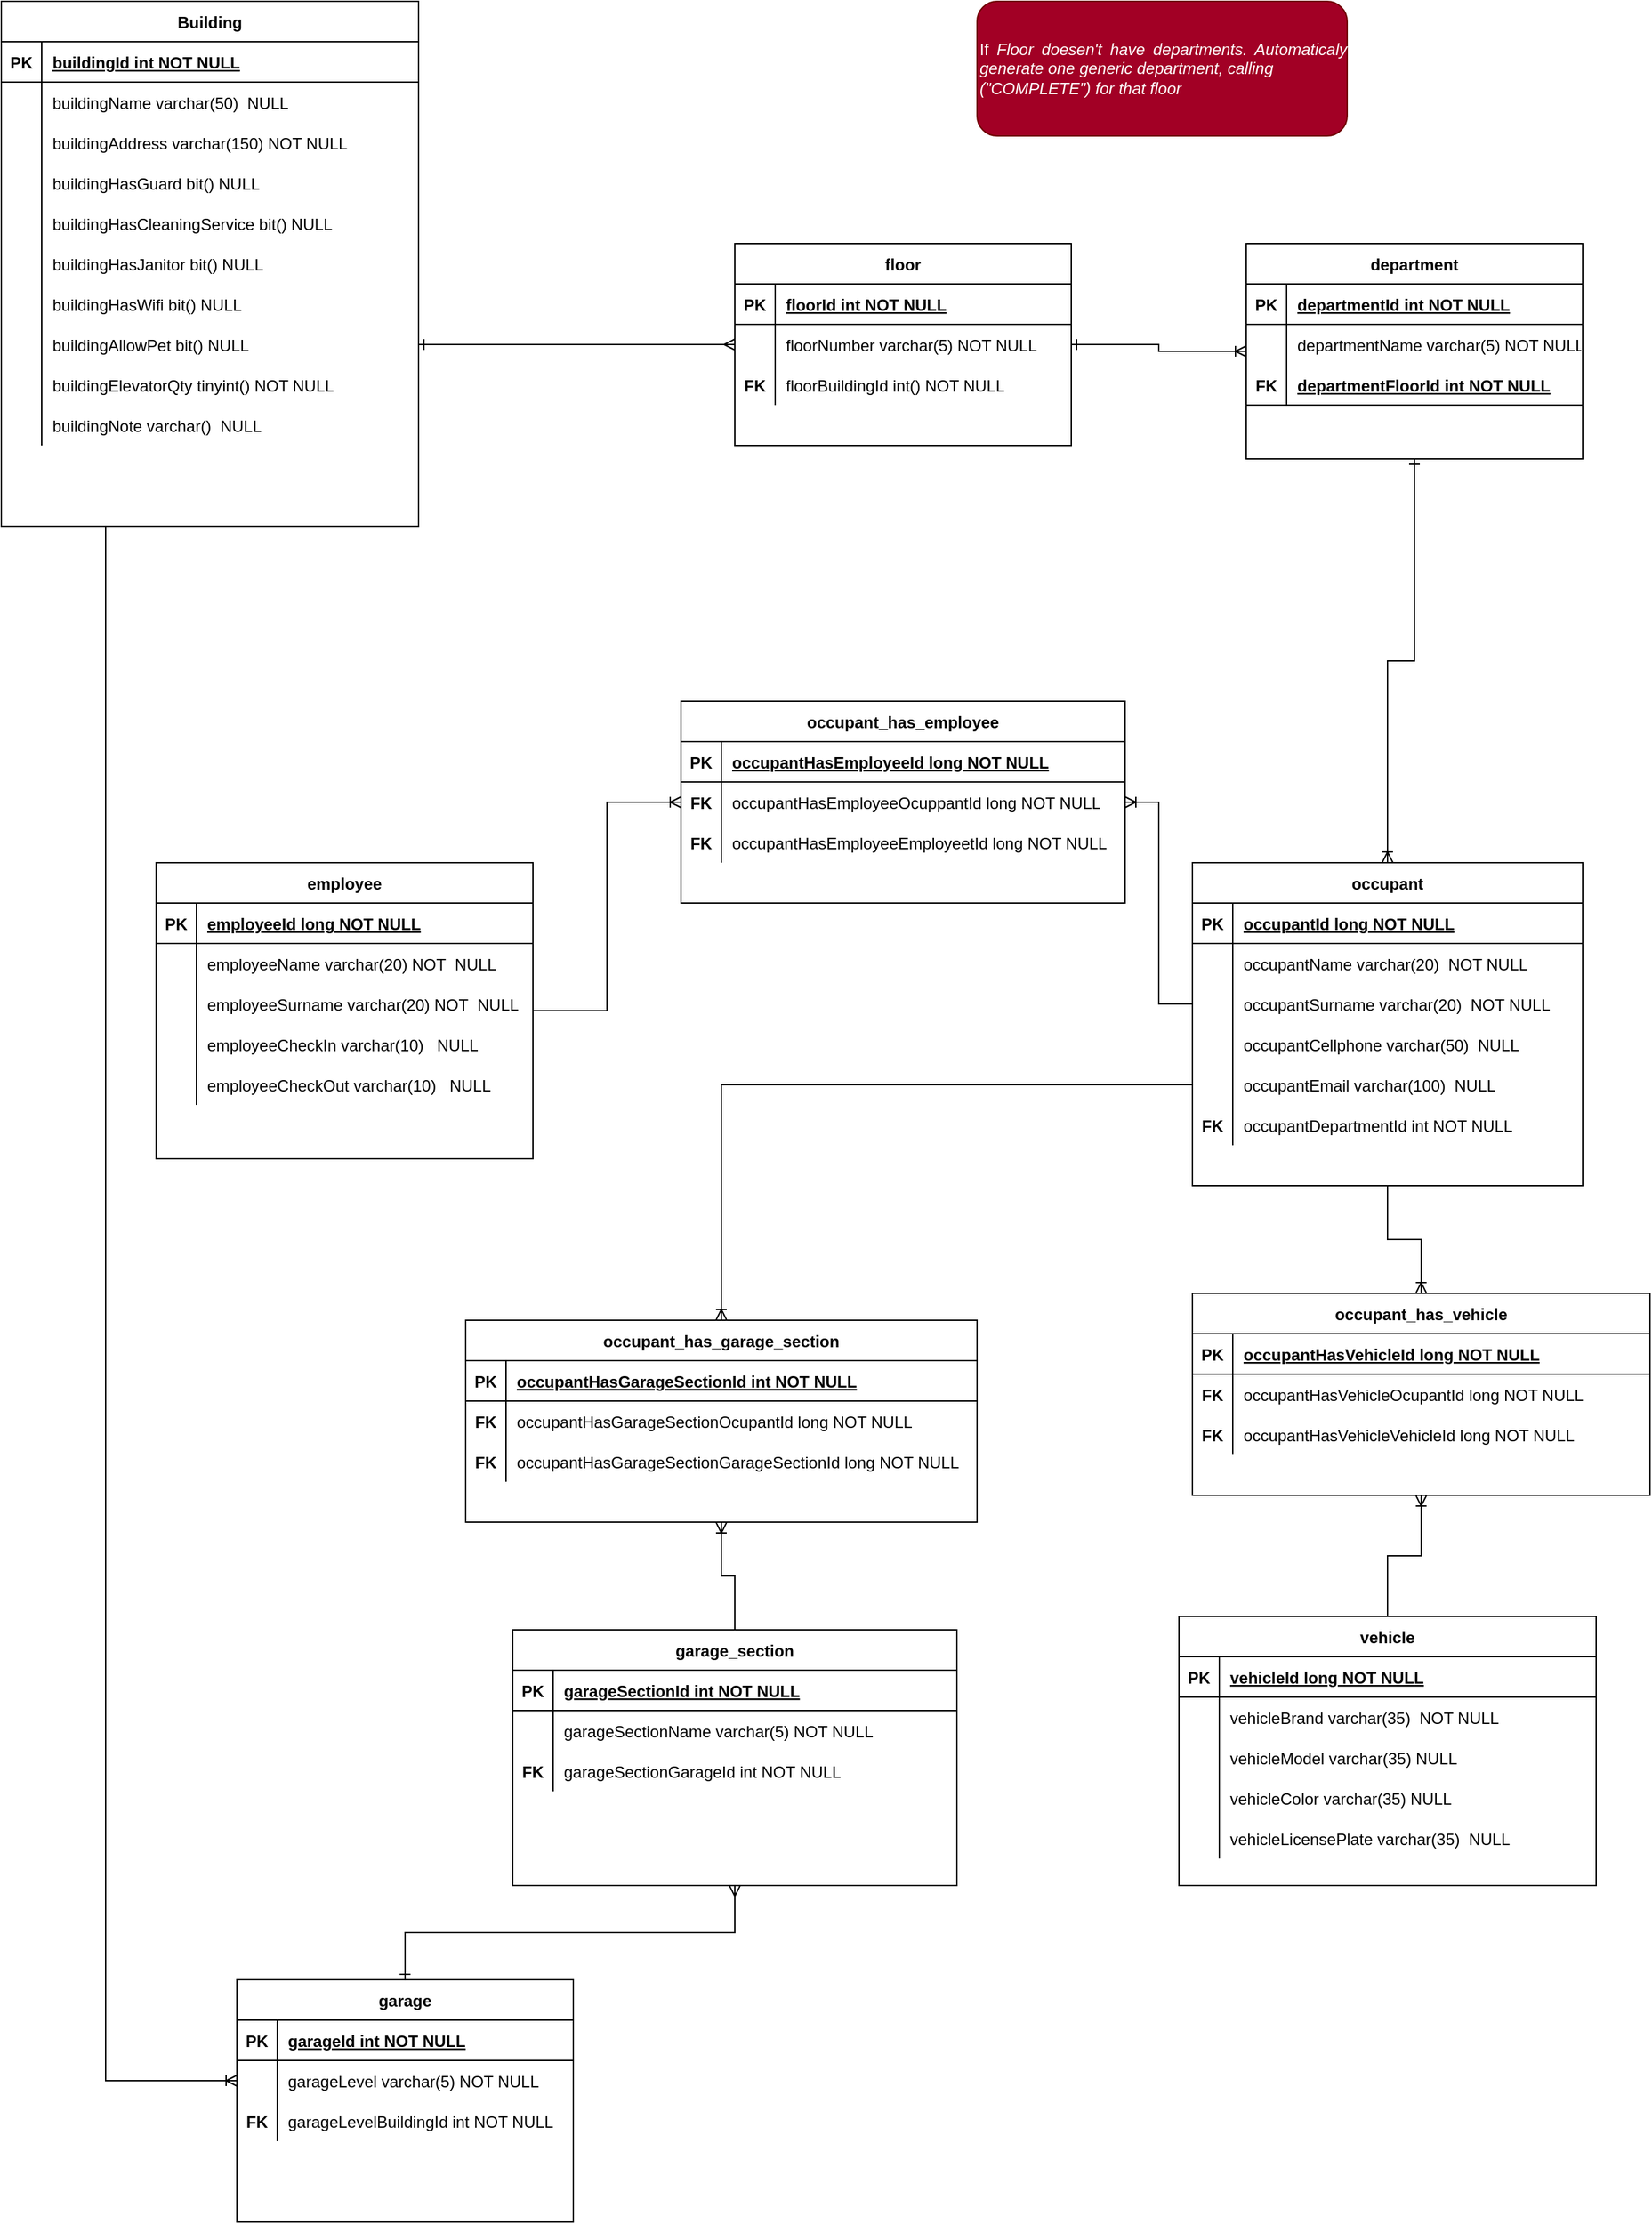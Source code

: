 <mxfile version="23.0.2" type="device">
  <diagram id="R2lEEEUBdFMjLlhIrx00" name="Page-1">
    <mxGraphModel dx="864" dy="516" grid="1" gridSize="10" guides="1" tooltips="1" connect="1" arrows="1" fold="1" page="1" pageScale="1" pageWidth="850" pageHeight="1100" math="0" shadow="0" extFonts="Permanent Marker^https://fonts.googleapis.com/css?family=Permanent+Marker">
      <root>
        <mxCell id="0" />
        <mxCell id="1" parent="0" />
        <mxCell id="EpC2gU_GwXgCTAswhPAf-1" style="edgeStyle=orthogonalEdgeStyle;rounded=0;orthogonalLoop=1;jettySize=auto;html=1;exitX=0.25;exitY=1;exitDx=0;exitDy=0;entryX=0;entryY=0.5;entryDx=0;entryDy=0;endArrow=ERoneToMany;endFill=0;" parent="1" source="C-vyLk0tnHw3VtMMgP7b-23" target="1k08RCEuYNxk1M9wgwlh-46" edge="1">
          <mxGeometry relative="1" as="geometry" />
        </mxCell>
        <mxCell id="C-vyLk0tnHw3VtMMgP7b-23" value="Building" style="shape=table;startSize=30;container=1;collapsible=1;childLayout=tableLayout;fixedRows=1;rowLines=0;fontStyle=1;align=center;resizeLast=1;" parent="1" vertex="1">
          <mxGeometry x="40" y="10" width="310" height="390" as="geometry" />
        </mxCell>
        <mxCell id="C-vyLk0tnHw3VtMMgP7b-24" value="" style="shape=partialRectangle;collapsible=0;dropTarget=0;pointerEvents=0;fillColor=none;points=[[0,0.5],[1,0.5]];portConstraint=eastwest;top=0;left=0;right=0;bottom=1;" parent="C-vyLk0tnHw3VtMMgP7b-23" vertex="1">
          <mxGeometry y="30" width="310" height="30" as="geometry" />
        </mxCell>
        <mxCell id="C-vyLk0tnHw3VtMMgP7b-25" value="PK" style="shape=partialRectangle;overflow=hidden;connectable=0;fillColor=none;top=0;left=0;bottom=0;right=0;fontStyle=1;" parent="C-vyLk0tnHw3VtMMgP7b-24" vertex="1">
          <mxGeometry width="30" height="30" as="geometry">
            <mxRectangle width="30" height="30" as="alternateBounds" />
          </mxGeometry>
        </mxCell>
        <mxCell id="C-vyLk0tnHw3VtMMgP7b-26" value="buildingId int NOT NULL " style="shape=partialRectangle;overflow=hidden;connectable=0;fillColor=none;top=0;left=0;bottom=0;right=0;align=left;spacingLeft=6;fontStyle=5;" parent="C-vyLk0tnHw3VtMMgP7b-24" vertex="1">
          <mxGeometry x="30" width="280" height="30" as="geometry">
            <mxRectangle width="280" height="30" as="alternateBounds" />
          </mxGeometry>
        </mxCell>
        <mxCell id="C-vyLk0tnHw3VtMMgP7b-27" value="" style="shape=partialRectangle;collapsible=0;dropTarget=0;pointerEvents=0;fillColor=none;points=[[0,0.5],[1,0.5]];portConstraint=eastwest;top=0;left=0;right=0;bottom=0;" parent="C-vyLk0tnHw3VtMMgP7b-23" vertex="1">
          <mxGeometry y="60" width="310" height="30" as="geometry" />
        </mxCell>
        <mxCell id="C-vyLk0tnHw3VtMMgP7b-28" value="" style="shape=partialRectangle;overflow=hidden;connectable=0;fillColor=none;top=0;left=0;bottom=0;right=0;" parent="C-vyLk0tnHw3VtMMgP7b-27" vertex="1">
          <mxGeometry width="30" height="30" as="geometry">
            <mxRectangle width="30" height="30" as="alternateBounds" />
          </mxGeometry>
        </mxCell>
        <mxCell id="C-vyLk0tnHw3VtMMgP7b-29" value="buildingName varchar(50)  NULL" style="shape=partialRectangle;overflow=hidden;connectable=0;fillColor=none;top=0;left=0;bottom=0;right=0;align=left;spacingLeft=6;" parent="C-vyLk0tnHw3VtMMgP7b-27" vertex="1">
          <mxGeometry x="30" width="280" height="30" as="geometry">
            <mxRectangle width="280" height="30" as="alternateBounds" />
          </mxGeometry>
        </mxCell>
        <mxCell id="1k08RCEuYNxk1M9wgwlh-36" value="" style="shape=partialRectangle;collapsible=0;dropTarget=0;pointerEvents=0;fillColor=none;points=[[0,0.5],[1,0.5]];portConstraint=eastwest;top=0;left=0;right=0;bottom=0;" parent="C-vyLk0tnHw3VtMMgP7b-23" vertex="1">
          <mxGeometry y="90" width="310" height="30" as="geometry" />
        </mxCell>
        <mxCell id="1k08RCEuYNxk1M9wgwlh-37" value="" style="shape=partialRectangle;overflow=hidden;connectable=0;fillColor=none;top=0;left=0;bottom=0;right=0;" parent="1k08RCEuYNxk1M9wgwlh-36" vertex="1">
          <mxGeometry width="30" height="30" as="geometry">
            <mxRectangle width="30" height="30" as="alternateBounds" />
          </mxGeometry>
        </mxCell>
        <mxCell id="1k08RCEuYNxk1M9wgwlh-38" value="buildingAddress varchar(150) NOT NULL" style="shape=partialRectangle;overflow=hidden;connectable=0;fillColor=none;top=0;left=0;bottom=0;right=0;align=left;spacingLeft=6;" parent="1k08RCEuYNxk1M9wgwlh-36" vertex="1">
          <mxGeometry x="30" width="280" height="30" as="geometry">
            <mxRectangle width="280" height="30" as="alternateBounds" />
          </mxGeometry>
        </mxCell>
        <mxCell id="1k08RCEuYNxk1M9wgwlh-39" value="" style="shape=partialRectangle;collapsible=0;dropTarget=0;pointerEvents=0;fillColor=none;points=[[0,0.5],[1,0.5]];portConstraint=eastwest;top=0;left=0;right=0;bottom=0;" parent="C-vyLk0tnHw3VtMMgP7b-23" vertex="1">
          <mxGeometry y="120" width="310" height="30" as="geometry" />
        </mxCell>
        <mxCell id="1k08RCEuYNxk1M9wgwlh-40" value="" style="shape=partialRectangle;overflow=hidden;connectable=0;fillColor=none;top=0;left=0;bottom=0;right=0;" parent="1k08RCEuYNxk1M9wgwlh-39" vertex="1">
          <mxGeometry width="30" height="30" as="geometry">
            <mxRectangle width="30" height="30" as="alternateBounds" />
          </mxGeometry>
        </mxCell>
        <mxCell id="1k08RCEuYNxk1M9wgwlh-41" value="buildingHasGuard bit() NULL" style="shape=partialRectangle;overflow=hidden;connectable=0;fillColor=none;top=0;left=0;bottom=0;right=0;align=left;spacingLeft=6;" parent="1k08RCEuYNxk1M9wgwlh-39" vertex="1">
          <mxGeometry x="30" width="280" height="30" as="geometry">
            <mxRectangle width="280" height="30" as="alternateBounds" />
          </mxGeometry>
        </mxCell>
        <mxCell id="o7xre33z5MKnXYFBL_YH-36" value="" style="shape=partialRectangle;collapsible=0;dropTarget=0;pointerEvents=0;fillColor=none;points=[[0,0.5],[1,0.5]];portConstraint=eastwest;top=0;left=0;right=0;bottom=0;" parent="C-vyLk0tnHw3VtMMgP7b-23" vertex="1">
          <mxGeometry y="150" width="310" height="30" as="geometry" />
        </mxCell>
        <mxCell id="o7xre33z5MKnXYFBL_YH-37" value="" style="shape=partialRectangle;overflow=hidden;connectable=0;fillColor=none;top=0;left=0;bottom=0;right=0;" parent="o7xre33z5MKnXYFBL_YH-36" vertex="1">
          <mxGeometry width="30" height="30" as="geometry">
            <mxRectangle width="30" height="30" as="alternateBounds" />
          </mxGeometry>
        </mxCell>
        <mxCell id="o7xre33z5MKnXYFBL_YH-38" value="buildingHasCleaningService bit() NULL" style="shape=partialRectangle;overflow=hidden;connectable=0;fillColor=none;top=0;left=0;bottom=0;right=0;align=left;spacingLeft=6;" parent="o7xre33z5MKnXYFBL_YH-36" vertex="1">
          <mxGeometry x="30" width="280" height="30" as="geometry">
            <mxRectangle width="280" height="30" as="alternateBounds" />
          </mxGeometry>
        </mxCell>
        <mxCell id="o7xre33z5MKnXYFBL_YH-39" value="" style="shape=partialRectangle;collapsible=0;dropTarget=0;pointerEvents=0;fillColor=none;points=[[0,0.5],[1,0.5]];portConstraint=eastwest;top=0;left=0;right=0;bottom=0;" parent="C-vyLk0tnHw3VtMMgP7b-23" vertex="1">
          <mxGeometry y="180" width="310" height="30" as="geometry" />
        </mxCell>
        <mxCell id="o7xre33z5MKnXYFBL_YH-40" value="" style="shape=partialRectangle;overflow=hidden;connectable=0;fillColor=none;top=0;left=0;bottom=0;right=0;" parent="o7xre33z5MKnXYFBL_YH-39" vertex="1">
          <mxGeometry width="30" height="30" as="geometry">
            <mxRectangle width="30" height="30" as="alternateBounds" />
          </mxGeometry>
        </mxCell>
        <mxCell id="o7xre33z5MKnXYFBL_YH-41" value="buildingHasJanitor bit() NULL" style="shape=partialRectangle;overflow=hidden;connectable=0;fillColor=none;top=0;left=0;bottom=0;right=0;align=left;spacingLeft=6;" parent="o7xre33z5MKnXYFBL_YH-39" vertex="1">
          <mxGeometry x="30" width="280" height="30" as="geometry">
            <mxRectangle width="280" height="30" as="alternateBounds" />
          </mxGeometry>
        </mxCell>
        <mxCell id="1k08RCEuYNxk1M9wgwlh-79" value="" style="shape=partialRectangle;collapsible=0;dropTarget=0;pointerEvents=0;fillColor=none;points=[[0,0.5],[1,0.5]];portConstraint=eastwest;top=0;left=0;right=0;bottom=0;" parent="C-vyLk0tnHw3VtMMgP7b-23" vertex="1">
          <mxGeometry y="210" width="310" height="30" as="geometry" />
        </mxCell>
        <mxCell id="1k08RCEuYNxk1M9wgwlh-80" value="" style="shape=partialRectangle;overflow=hidden;connectable=0;fillColor=none;top=0;left=0;bottom=0;right=0;" parent="1k08RCEuYNxk1M9wgwlh-79" vertex="1">
          <mxGeometry width="30" height="30" as="geometry">
            <mxRectangle width="30" height="30" as="alternateBounds" />
          </mxGeometry>
        </mxCell>
        <mxCell id="1k08RCEuYNxk1M9wgwlh-81" value="buildingHasWifi bit() NULL" style="shape=partialRectangle;overflow=hidden;connectable=0;fillColor=none;top=0;left=0;bottom=0;right=0;align=left;spacingLeft=6;" parent="1k08RCEuYNxk1M9wgwlh-79" vertex="1">
          <mxGeometry x="30" width="280" height="30" as="geometry">
            <mxRectangle width="280" height="30" as="alternateBounds" />
          </mxGeometry>
        </mxCell>
        <mxCell id="1k08RCEuYNxk1M9wgwlh-49" value="" style="shape=partialRectangle;collapsible=0;dropTarget=0;pointerEvents=0;fillColor=none;points=[[0,0.5],[1,0.5]];portConstraint=eastwest;top=0;left=0;right=0;bottom=0;" parent="C-vyLk0tnHw3VtMMgP7b-23" vertex="1">
          <mxGeometry y="240" width="310" height="30" as="geometry" />
        </mxCell>
        <mxCell id="1k08RCEuYNxk1M9wgwlh-50" value="" style="shape=partialRectangle;overflow=hidden;connectable=0;fillColor=none;top=0;left=0;bottom=0;right=0;" parent="1k08RCEuYNxk1M9wgwlh-49" vertex="1">
          <mxGeometry width="30" height="30" as="geometry">
            <mxRectangle width="30" height="30" as="alternateBounds" />
          </mxGeometry>
        </mxCell>
        <mxCell id="1k08RCEuYNxk1M9wgwlh-51" value="buildingAllowPet bit() NULL" style="shape=partialRectangle;overflow=hidden;connectable=0;fillColor=none;top=0;left=0;bottom=0;right=0;align=left;spacingLeft=6;" parent="1k08RCEuYNxk1M9wgwlh-49" vertex="1">
          <mxGeometry x="30" width="280" height="30" as="geometry">
            <mxRectangle width="280" height="30" as="alternateBounds" />
          </mxGeometry>
        </mxCell>
        <mxCell id="1k08RCEuYNxk1M9wgwlh-69" value="" style="shape=partialRectangle;collapsible=0;dropTarget=0;pointerEvents=0;fillColor=none;points=[[0,0.5],[1,0.5]];portConstraint=eastwest;top=0;left=0;right=0;bottom=0;" parent="C-vyLk0tnHw3VtMMgP7b-23" vertex="1">
          <mxGeometry y="270" width="310" height="30" as="geometry" />
        </mxCell>
        <mxCell id="1k08RCEuYNxk1M9wgwlh-70" value="" style="shape=partialRectangle;overflow=hidden;connectable=0;fillColor=none;top=0;left=0;bottom=0;right=0;" parent="1k08RCEuYNxk1M9wgwlh-69" vertex="1">
          <mxGeometry width="30" height="30" as="geometry">
            <mxRectangle width="30" height="30" as="alternateBounds" />
          </mxGeometry>
        </mxCell>
        <mxCell id="1k08RCEuYNxk1M9wgwlh-71" value="buildingElevatorQty tinyint() NOT NULL" style="shape=partialRectangle;overflow=hidden;connectable=0;fillColor=none;top=0;left=0;bottom=0;right=0;align=left;spacingLeft=6;" parent="1k08RCEuYNxk1M9wgwlh-69" vertex="1">
          <mxGeometry x="30" width="280" height="30" as="geometry">
            <mxRectangle width="280" height="30" as="alternateBounds" />
          </mxGeometry>
        </mxCell>
        <mxCell id="1k08RCEuYNxk1M9wgwlh-82" value="" style="shape=partialRectangle;collapsible=0;dropTarget=0;pointerEvents=0;fillColor=none;points=[[0,0.5],[1,0.5]];portConstraint=eastwest;top=0;left=0;right=0;bottom=0;" parent="C-vyLk0tnHw3VtMMgP7b-23" vertex="1">
          <mxGeometry y="300" width="310" height="30" as="geometry" />
        </mxCell>
        <mxCell id="1k08RCEuYNxk1M9wgwlh-83" value="" style="shape=partialRectangle;overflow=hidden;connectable=0;fillColor=none;top=0;left=0;bottom=0;right=0;" parent="1k08RCEuYNxk1M9wgwlh-82" vertex="1">
          <mxGeometry width="30" height="30" as="geometry">
            <mxRectangle width="30" height="30" as="alternateBounds" />
          </mxGeometry>
        </mxCell>
        <mxCell id="1k08RCEuYNxk1M9wgwlh-84" value="buildingNote varchar()  NULL" style="shape=partialRectangle;overflow=hidden;connectable=0;fillColor=none;top=0;left=0;bottom=0;right=0;align=left;spacingLeft=6;" parent="1k08RCEuYNxk1M9wgwlh-82" vertex="1">
          <mxGeometry x="30" width="280" height="30" as="geometry">
            <mxRectangle width="280" height="30" as="alternateBounds" />
          </mxGeometry>
        </mxCell>
        <mxCell id="1k08RCEuYNxk1M9wgwlh-127" style="edgeStyle=orthogonalEdgeStyle;rounded=0;orthogonalLoop=1;jettySize=auto;html=1;exitX=0.5;exitY=1;exitDx=0;exitDy=0;entryX=0.5;entryY=0;entryDx=0;entryDy=0;endArrow=ERoneToMany;endFill=0;" parent="1" source="1k08RCEuYNxk1M9wgwlh-1" target="1k08RCEuYNxk1M9wgwlh-114" edge="1">
          <mxGeometry relative="1" as="geometry" />
        </mxCell>
        <mxCell id="1k08RCEuYNxk1M9wgwlh-1" value="occupant" style="shape=table;startSize=30;container=1;collapsible=1;childLayout=tableLayout;fixedRows=1;rowLines=0;fontStyle=1;align=center;resizeLast=1;" parent="1" vertex="1">
          <mxGeometry x="925" y="650" width="290" height="240" as="geometry" />
        </mxCell>
        <mxCell id="1k08RCEuYNxk1M9wgwlh-2" value="" style="shape=partialRectangle;collapsible=0;dropTarget=0;pointerEvents=0;fillColor=none;points=[[0,0.5],[1,0.5]];portConstraint=eastwest;top=0;left=0;right=0;bottom=1;" parent="1k08RCEuYNxk1M9wgwlh-1" vertex="1">
          <mxGeometry y="30" width="290" height="30" as="geometry" />
        </mxCell>
        <mxCell id="1k08RCEuYNxk1M9wgwlh-3" value="PK" style="shape=partialRectangle;overflow=hidden;connectable=0;fillColor=none;top=0;left=0;bottom=0;right=0;fontStyle=1;" parent="1k08RCEuYNxk1M9wgwlh-2" vertex="1">
          <mxGeometry width="30" height="30" as="geometry">
            <mxRectangle width="30" height="30" as="alternateBounds" />
          </mxGeometry>
        </mxCell>
        <mxCell id="1k08RCEuYNxk1M9wgwlh-4" value="occupantId long NOT NULL " style="shape=partialRectangle;overflow=hidden;connectable=0;fillColor=none;top=0;left=0;bottom=0;right=0;align=left;spacingLeft=6;fontStyle=5;" parent="1k08RCEuYNxk1M9wgwlh-2" vertex="1">
          <mxGeometry x="30" width="260" height="30" as="geometry">
            <mxRectangle width="260" height="30" as="alternateBounds" />
          </mxGeometry>
        </mxCell>
        <mxCell id="1k08RCEuYNxk1M9wgwlh-5" value="" style="shape=partialRectangle;collapsible=0;dropTarget=0;pointerEvents=0;fillColor=none;points=[[0,0.5],[1,0.5]];portConstraint=eastwest;top=0;left=0;right=0;bottom=0;" parent="1k08RCEuYNxk1M9wgwlh-1" vertex="1">
          <mxGeometry y="60" width="290" height="30" as="geometry" />
        </mxCell>
        <mxCell id="1k08RCEuYNxk1M9wgwlh-6" value="" style="shape=partialRectangle;overflow=hidden;connectable=0;fillColor=none;top=0;left=0;bottom=0;right=0;" parent="1k08RCEuYNxk1M9wgwlh-5" vertex="1">
          <mxGeometry width="30" height="30" as="geometry">
            <mxRectangle width="30" height="30" as="alternateBounds" />
          </mxGeometry>
        </mxCell>
        <mxCell id="1k08RCEuYNxk1M9wgwlh-7" value="occupantName varchar(20)  NOT NULL" style="shape=partialRectangle;overflow=hidden;connectable=0;fillColor=none;top=0;left=0;bottom=0;right=0;align=left;spacingLeft=6;" parent="1k08RCEuYNxk1M9wgwlh-5" vertex="1">
          <mxGeometry x="30" width="260" height="30" as="geometry">
            <mxRectangle width="260" height="30" as="alternateBounds" />
          </mxGeometry>
        </mxCell>
        <mxCell id="1k08RCEuYNxk1M9wgwlh-63" value="" style="shape=partialRectangle;collapsible=0;dropTarget=0;pointerEvents=0;fillColor=none;points=[[0,0.5],[1,0.5]];portConstraint=eastwest;top=0;left=0;right=0;bottom=0;" parent="1k08RCEuYNxk1M9wgwlh-1" vertex="1">
          <mxGeometry y="90" width="290" height="30" as="geometry" />
        </mxCell>
        <mxCell id="1k08RCEuYNxk1M9wgwlh-64" value="" style="shape=partialRectangle;overflow=hidden;connectable=0;fillColor=none;top=0;left=0;bottom=0;right=0;" parent="1k08RCEuYNxk1M9wgwlh-63" vertex="1">
          <mxGeometry width="30" height="30" as="geometry">
            <mxRectangle width="30" height="30" as="alternateBounds" />
          </mxGeometry>
        </mxCell>
        <mxCell id="1k08RCEuYNxk1M9wgwlh-65" value="occupantSurname varchar(20)  NOT NULL" style="shape=partialRectangle;overflow=hidden;connectable=0;fillColor=none;top=0;left=0;bottom=0;right=0;align=left;spacingLeft=6;" parent="1k08RCEuYNxk1M9wgwlh-63" vertex="1">
          <mxGeometry x="30" width="260" height="30" as="geometry">
            <mxRectangle width="260" height="30" as="alternateBounds" />
          </mxGeometry>
        </mxCell>
        <mxCell id="1k08RCEuYNxk1M9wgwlh-66" value="" style="shape=partialRectangle;collapsible=0;dropTarget=0;pointerEvents=0;fillColor=none;points=[[0,0.5],[1,0.5]];portConstraint=eastwest;top=0;left=0;right=0;bottom=0;" parent="1k08RCEuYNxk1M9wgwlh-1" vertex="1">
          <mxGeometry y="120" width="290" height="30" as="geometry" />
        </mxCell>
        <mxCell id="1k08RCEuYNxk1M9wgwlh-67" value="" style="shape=partialRectangle;overflow=hidden;connectable=0;fillColor=none;top=0;left=0;bottom=0;right=0;" parent="1k08RCEuYNxk1M9wgwlh-66" vertex="1">
          <mxGeometry width="30" height="30" as="geometry">
            <mxRectangle width="30" height="30" as="alternateBounds" />
          </mxGeometry>
        </mxCell>
        <mxCell id="1k08RCEuYNxk1M9wgwlh-68" value="occupantCellphone varchar(50)  NULL" style="shape=partialRectangle;overflow=hidden;connectable=0;fillColor=none;top=0;left=0;bottom=0;right=0;align=left;spacingLeft=6;" parent="1k08RCEuYNxk1M9wgwlh-66" vertex="1">
          <mxGeometry x="30" width="260" height="30" as="geometry">
            <mxRectangle width="260" height="30" as="alternateBounds" />
          </mxGeometry>
        </mxCell>
        <mxCell id="1k08RCEuYNxk1M9wgwlh-72" value="" style="shape=partialRectangle;collapsible=0;dropTarget=0;pointerEvents=0;fillColor=none;points=[[0,0.5],[1,0.5]];portConstraint=eastwest;top=0;left=0;right=0;bottom=0;" parent="1k08RCEuYNxk1M9wgwlh-1" vertex="1">
          <mxGeometry y="150" width="290" height="30" as="geometry" />
        </mxCell>
        <mxCell id="1k08RCEuYNxk1M9wgwlh-73" value="" style="shape=partialRectangle;overflow=hidden;connectable=0;fillColor=none;top=0;left=0;bottom=0;right=0;" parent="1k08RCEuYNxk1M9wgwlh-72" vertex="1">
          <mxGeometry width="30" height="30" as="geometry">
            <mxRectangle width="30" height="30" as="alternateBounds" />
          </mxGeometry>
        </mxCell>
        <mxCell id="1k08RCEuYNxk1M9wgwlh-74" value="occupantEmail varchar(100)  NULL" style="shape=partialRectangle;overflow=hidden;connectable=0;fillColor=none;top=0;left=0;bottom=0;right=0;align=left;spacingLeft=6;" parent="1k08RCEuYNxk1M9wgwlh-72" vertex="1">
          <mxGeometry x="30" width="260" height="30" as="geometry">
            <mxRectangle width="260" height="30" as="alternateBounds" />
          </mxGeometry>
        </mxCell>
        <mxCell id="1k08RCEuYNxk1M9wgwlh-76" value="" style="shape=partialRectangle;collapsible=0;dropTarget=0;pointerEvents=0;fillColor=none;points=[[0,0.5],[1,0.5]];portConstraint=eastwest;top=0;left=0;right=0;bottom=0;" parent="1k08RCEuYNxk1M9wgwlh-1" vertex="1">
          <mxGeometry y="180" width="290" height="30" as="geometry" />
        </mxCell>
        <mxCell id="1k08RCEuYNxk1M9wgwlh-77" value="FK" style="shape=partialRectangle;overflow=hidden;connectable=0;fillColor=none;top=0;left=0;bottom=0;right=0;fontStyle=1" parent="1k08RCEuYNxk1M9wgwlh-76" vertex="1">
          <mxGeometry width="30" height="30" as="geometry">
            <mxRectangle width="30" height="30" as="alternateBounds" />
          </mxGeometry>
        </mxCell>
        <mxCell id="1k08RCEuYNxk1M9wgwlh-78" value="occupantDepartmentId int NOT NULL" style="shape=partialRectangle;overflow=hidden;connectable=0;fillColor=none;top=0;left=0;bottom=0;right=0;align=left;spacingLeft=6;" parent="1k08RCEuYNxk1M9wgwlh-76" vertex="1">
          <mxGeometry x="30" width="260" height="30" as="geometry">
            <mxRectangle width="260" height="30" as="alternateBounds" />
          </mxGeometry>
        </mxCell>
        <mxCell id="1k08RCEuYNxk1M9wgwlh-95" style="edgeStyle=orthogonalEdgeStyle;rounded=0;orthogonalLoop=1;jettySize=auto;html=1;exitX=1;exitY=0.5;exitDx=0;exitDy=0;entryX=0;entryY=0.5;entryDx=0;entryDy=0;endArrow=ERoneToMany;endFill=0;" parent="1" source="1k08RCEuYNxk1M9wgwlh-8" target="1k08RCEuYNxk1M9wgwlh-85" edge="1">
          <mxGeometry relative="1" as="geometry" />
        </mxCell>
        <mxCell id="1k08RCEuYNxk1M9wgwlh-8" value="employee" style="shape=table;startSize=30;container=1;collapsible=1;childLayout=tableLayout;fixedRows=1;rowLines=0;fontStyle=1;align=center;resizeLast=1;" parent="1" vertex="1">
          <mxGeometry x="155" y="650" width="280" height="220" as="geometry" />
        </mxCell>
        <mxCell id="1k08RCEuYNxk1M9wgwlh-9" value="" style="shape=partialRectangle;collapsible=0;dropTarget=0;pointerEvents=0;fillColor=none;points=[[0,0.5],[1,0.5]];portConstraint=eastwest;top=0;left=0;right=0;bottom=1;" parent="1k08RCEuYNxk1M9wgwlh-8" vertex="1">
          <mxGeometry y="30" width="280" height="30" as="geometry" />
        </mxCell>
        <mxCell id="1k08RCEuYNxk1M9wgwlh-10" value="PK" style="shape=partialRectangle;overflow=hidden;connectable=0;fillColor=none;top=0;left=0;bottom=0;right=0;fontStyle=1;" parent="1k08RCEuYNxk1M9wgwlh-9" vertex="1">
          <mxGeometry width="30" height="30" as="geometry">
            <mxRectangle width="30" height="30" as="alternateBounds" />
          </mxGeometry>
        </mxCell>
        <mxCell id="1k08RCEuYNxk1M9wgwlh-11" value="employeeId long NOT NULL " style="shape=partialRectangle;overflow=hidden;connectable=0;fillColor=none;top=0;left=0;bottom=0;right=0;align=left;spacingLeft=6;fontStyle=5;" parent="1k08RCEuYNxk1M9wgwlh-9" vertex="1">
          <mxGeometry x="30" width="250" height="30" as="geometry">
            <mxRectangle width="250" height="30" as="alternateBounds" />
          </mxGeometry>
        </mxCell>
        <mxCell id="1k08RCEuYNxk1M9wgwlh-12" value="" style="shape=partialRectangle;collapsible=0;dropTarget=0;pointerEvents=0;fillColor=none;points=[[0,0.5],[1,0.5]];portConstraint=eastwest;top=0;left=0;right=0;bottom=0;" parent="1k08RCEuYNxk1M9wgwlh-8" vertex="1">
          <mxGeometry y="60" width="280" height="30" as="geometry" />
        </mxCell>
        <mxCell id="1k08RCEuYNxk1M9wgwlh-13" value="" style="shape=partialRectangle;overflow=hidden;connectable=0;fillColor=none;top=0;left=0;bottom=0;right=0;" parent="1k08RCEuYNxk1M9wgwlh-12" vertex="1">
          <mxGeometry width="30" height="30" as="geometry">
            <mxRectangle width="30" height="30" as="alternateBounds" />
          </mxGeometry>
        </mxCell>
        <mxCell id="1k08RCEuYNxk1M9wgwlh-14" value="employeeName varchar(20) NOT  NULL" style="shape=partialRectangle;overflow=hidden;connectable=0;fillColor=none;top=0;left=0;bottom=0;right=0;align=left;spacingLeft=6;" parent="1k08RCEuYNxk1M9wgwlh-12" vertex="1">
          <mxGeometry x="30" width="250" height="30" as="geometry">
            <mxRectangle width="250" height="30" as="alternateBounds" />
          </mxGeometry>
        </mxCell>
        <mxCell id="1k08RCEuYNxk1M9wgwlh-97" value="" style="shape=partialRectangle;collapsible=0;dropTarget=0;pointerEvents=0;fillColor=none;points=[[0,0.5],[1,0.5]];portConstraint=eastwest;top=0;left=0;right=0;bottom=0;" parent="1k08RCEuYNxk1M9wgwlh-8" vertex="1">
          <mxGeometry y="90" width="280" height="30" as="geometry" />
        </mxCell>
        <mxCell id="1k08RCEuYNxk1M9wgwlh-98" value="" style="shape=partialRectangle;overflow=hidden;connectable=0;fillColor=none;top=0;left=0;bottom=0;right=0;" parent="1k08RCEuYNxk1M9wgwlh-97" vertex="1">
          <mxGeometry width="30" height="30" as="geometry">
            <mxRectangle width="30" height="30" as="alternateBounds" />
          </mxGeometry>
        </mxCell>
        <mxCell id="1k08RCEuYNxk1M9wgwlh-99" value="employeeSurname varchar(20) NOT  NULL" style="shape=partialRectangle;overflow=hidden;connectable=0;fillColor=none;top=0;left=0;bottom=0;right=0;align=left;spacingLeft=6;" parent="1k08RCEuYNxk1M9wgwlh-97" vertex="1">
          <mxGeometry x="30" width="250" height="30" as="geometry">
            <mxRectangle width="250" height="30" as="alternateBounds" />
          </mxGeometry>
        </mxCell>
        <mxCell id="1k08RCEuYNxk1M9wgwlh-100" value="" style="shape=partialRectangle;collapsible=0;dropTarget=0;pointerEvents=0;fillColor=none;points=[[0,0.5],[1,0.5]];portConstraint=eastwest;top=0;left=0;right=0;bottom=0;" parent="1k08RCEuYNxk1M9wgwlh-8" vertex="1">
          <mxGeometry y="120" width="280" height="30" as="geometry" />
        </mxCell>
        <mxCell id="1k08RCEuYNxk1M9wgwlh-101" value="" style="shape=partialRectangle;overflow=hidden;connectable=0;fillColor=none;top=0;left=0;bottom=0;right=0;" parent="1k08RCEuYNxk1M9wgwlh-100" vertex="1">
          <mxGeometry width="30" height="30" as="geometry">
            <mxRectangle width="30" height="30" as="alternateBounds" />
          </mxGeometry>
        </mxCell>
        <mxCell id="1k08RCEuYNxk1M9wgwlh-102" value="employeeCheckIn varchar(10)   NULL" style="shape=partialRectangle;overflow=hidden;connectable=0;fillColor=none;top=0;left=0;bottom=0;right=0;align=left;spacingLeft=6;" parent="1k08RCEuYNxk1M9wgwlh-100" vertex="1">
          <mxGeometry x="30" width="250" height="30" as="geometry">
            <mxRectangle width="250" height="30" as="alternateBounds" />
          </mxGeometry>
        </mxCell>
        <mxCell id="1k08RCEuYNxk1M9wgwlh-103" value="" style="shape=partialRectangle;collapsible=0;dropTarget=0;pointerEvents=0;fillColor=none;points=[[0,0.5],[1,0.5]];portConstraint=eastwest;top=0;left=0;right=0;bottom=0;" parent="1k08RCEuYNxk1M9wgwlh-8" vertex="1">
          <mxGeometry y="150" width="280" height="30" as="geometry" />
        </mxCell>
        <mxCell id="1k08RCEuYNxk1M9wgwlh-104" value="" style="shape=partialRectangle;overflow=hidden;connectable=0;fillColor=none;top=0;left=0;bottom=0;right=0;" parent="1k08RCEuYNxk1M9wgwlh-103" vertex="1">
          <mxGeometry width="30" height="30" as="geometry">
            <mxRectangle width="30" height="30" as="alternateBounds" />
          </mxGeometry>
        </mxCell>
        <mxCell id="1k08RCEuYNxk1M9wgwlh-105" value="employeeCheckOut varchar(10)   NULL" style="shape=partialRectangle;overflow=hidden;connectable=0;fillColor=none;top=0;left=0;bottom=0;right=0;align=left;spacingLeft=6;" parent="1k08RCEuYNxk1M9wgwlh-103" vertex="1">
          <mxGeometry x="30" width="250" height="30" as="geometry">
            <mxRectangle width="250" height="30" as="alternateBounds" />
          </mxGeometry>
        </mxCell>
        <mxCell id="1k08RCEuYNxk1M9wgwlh-125" style="edgeStyle=orthogonalEdgeStyle;rounded=0;orthogonalLoop=1;jettySize=auto;html=1;exitX=0.5;exitY=0;exitDx=0;exitDy=0;entryX=0.5;entryY=1;entryDx=0;entryDy=0;endArrow=ERoneToMany;endFill=0;" parent="1" source="1k08RCEuYNxk1M9wgwlh-15" target="1k08RCEuYNxk1M9wgwlh-114" edge="1">
          <mxGeometry relative="1" as="geometry" />
        </mxCell>
        <mxCell id="1k08RCEuYNxk1M9wgwlh-15" value="vehicle" style="shape=table;startSize=30;container=1;collapsible=1;childLayout=tableLayout;fixedRows=1;rowLines=0;fontStyle=1;align=center;resizeLast=1;" parent="1" vertex="1">
          <mxGeometry x="915" y="1210" width="310" height="200" as="geometry" />
        </mxCell>
        <mxCell id="1k08RCEuYNxk1M9wgwlh-16" value="" style="shape=partialRectangle;collapsible=0;dropTarget=0;pointerEvents=0;fillColor=none;points=[[0,0.5],[1,0.5]];portConstraint=eastwest;top=0;left=0;right=0;bottom=1;" parent="1k08RCEuYNxk1M9wgwlh-15" vertex="1">
          <mxGeometry y="30" width="310" height="30" as="geometry" />
        </mxCell>
        <mxCell id="1k08RCEuYNxk1M9wgwlh-17" value="PK" style="shape=partialRectangle;overflow=hidden;connectable=0;fillColor=none;top=0;left=0;bottom=0;right=0;fontStyle=1;" parent="1k08RCEuYNxk1M9wgwlh-16" vertex="1">
          <mxGeometry width="30" height="30" as="geometry">
            <mxRectangle width="30" height="30" as="alternateBounds" />
          </mxGeometry>
        </mxCell>
        <mxCell id="1k08RCEuYNxk1M9wgwlh-18" value="vehicleId long NOT NULL " style="shape=partialRectangle;overflow=hidden;connectable=0;fillColor=none;top=0;left=0;bottom=0;right=0;align=left;spacingLeft=6;fontStyle=5;" parent="1k08RCEuYNxk1M9wgwlh-16" vertex="1">
          <mxGeometry x="30" width="280" height="30" as="geometry">
            <mxRectangle width="280" height="30" as="alternateBounds" />
          </mxGeometry>
        </mxCell>
        <mxCell id="1k08RCEuYNxk1M9wgwlh-19" value="" style="shape=partialRectangle;collapsible=0;dropTarget=0;pointerEvents=0;fillColor=none;points=[[0,0.5],[1,0.5]];portConstraint=eastwest;top=0;left=0;right=0;bottom=0;" parent="1k08RCEuYNxk1M9wgwlh-15" vertex="1">
          <mxGeometry y="60" width="310" height="30" as="geometry" />
        </mxCell>
        <mxCell id="1k08RCEuYNxk1M9wgwlh-20" value="" style="shape=partialRectangle;overflow=hidden;connectable=0;fillColor=none;top=0;left=0;bottom=0;right=0;" parent="1k08RCEuYNxk1M9wgwlh-19" vertex="1">
          <mxGeometry width="30" height="30" as="geometry">
            <mxRectangle width="30" height="30" as="alternateBounds" />
          </mxGeometry>
        </mxCell>
        <mxCell id="1k08RCEuYNxk1M9wgwlh-21" value="vehicleBrand varchar(35)  NOT NULL" style="shape=partialRectangle;overflow=hidden;connectable=0;fillColor=none;top=0;left=0;bottom=0;right=0;align=left;spacingLeft=6;" parent="1k08RCEuYNxk1M9wgwlh-19" vertex="1">
          <mxGeometry x="30" width="280" height="30" as="geometry">
            <mxRectangle width="280" height="30" as="alternateBounds" />
          </mxGeometry>
        </mxCell>
        <mxCell id="1k08RCEuYNxk1M9wgwlh-111" value="" style="shape=partialRectangle;collapsible=0;dropTarget=0;pointerEvents=0;fillColor=none;points=[[0,0.5],[1,0.5]];portConstraint=eastwest;top=0;left=0;right=0;bottom=0;" parent="1k08RCEuYNxk1M9wgwlh-15" vertex="1">
          <mxGeometry y="90" width="310" height="30" as="geometry" />
        </mxCell>
        <mxCell id="1k08RCEuYNxk1M9wgwlh-112" value="" style="shape=partialRectangle;overflow=hidden;connectable=0;fillColor=none;top=0;left=0;bottom=0;right=0;" parent="1k08RCEuYNxk1M9wgwlh-111" vertex="1">
          <mxGeometry width="30" height="30" as="geometry">
            <mxRectangle width="30" height="30" as="alternateBounds" />
          </mxGeometry>
        </mxCell>
        <mxCell id="1k08RCEuYNxk1M9wgwlh-113" value="vehicleModel varchar(35) NULL" style="shape=partialRectangle;overflow=hidden;connectable=0;fillColor=none;top=0;left=0;bottom=0;right=0;align=left;spacingLeft=6;" parent="1k08RCEuYNxk1M9wgwlh-111" vertex="1">
          <mxGeometry x="30" width="280" height="30" as="geometry">
            <mxRectangle width="280" height="30" as="alternateBounds" />
          </mxGeometry>
        </mxCell>
        <mxCell id="o7xre33z5MKnXYFBL_YH-33" value="" style="shape=partialRectangle;collapsible=0;dropTarget=0;pointerEvents=0;fillColor=none;points=[[0,0.5],[1,0.5]];portConstraint=eastwest;top=0;left=0;right=0;bottom=0;" parent="1k08RCEuYNxk1M9wgwlh-15" vertex="1">
          <mxGeometry y="120" width="310" height="30" as="geometry" />
        </mxCell>
        <mxCell id="o7xre33z5MKnXYFBL_YH-34" value="" style="shape=partialRectangle;overflow=hidden;connectable=0;fillColor=none;top=0;left=0;bottom=0;right=0;" parent="o7xre33z5MKnXYFBL_YH-33" vertex="1">
          <mxGeometry width="30" height="30" as="geometry">
            <mxRectangle width="30" height="30" as="alternateBounds" />
          </mxGeometry>
        </mxCell>
        <mxCell id="o7xre33z5MKnXYFBL_YH-35" value="vehicleColor varchar(35) NULL" style="shape=partialRectangle;overflow=hidden;connectable=0;fillColor=none;top=0;left=0;bottom=0;right=0;align=left;spacingLeft=6;" parent="o7xre33z5MKnXYFBL_YH-33" vertex="1">
          <mxGeometry x="30" width="280" height="30" as="geometry">
            <mxRectangle width="280" height="30" as="alternateBounds" />
          </mxGeometry>
        </mxCell>
        <mxCell id="1k08RCEuYNxk1M9wgwlh-108" value="" style="shape=partialRectangle;collapsible=0;dropTarget=0;pointerEvents=0;fillColor=none;points=[[0,0.5],[1,0.5]];portConstraint=eastwest;top=0;left=0;right=0;bottom=0;" parent="1k08RCEuYNxk1M9wgwlh-15" vertex="1">
          <mxGeometry y="150" width="310" height="30" as="geometry" />
        </mxCell>
        <mxCell id="1k08RCEuYNxk1M9wgwlh-109" value="" style="shape=partialRectangle;overflow=hidden;connectable=0;fillColor=none;top=0;left=0;bottom=0;right=0;" parent="1k08RCEuYNxk1M9wgwlh-108" vertex="1">
          <mxGeometry width="30" height="30" as="geometry">
            <mxRectangle width="30" height="30" as="alternateBounds" />
          </mxGeometry>
        </mxCell>
        <mxCell id="1k08RCEuYNxk1M9wgwlh-110" value="vehicleLicensePlate varchar(35)  NULL" style="shape=partialRectangle;overflow=hidden;connectable=0;fillColor=none;top=0;left=0;bottom=0;right=0;align=left;spacingLeft=6;" parent="1k08RCEuYNxk1M9wgwlh-108" vertex="1">
          <mxGeometry x="30" width="280" height="30" as="geometry">
            <mxRectangle width="280" height="30" as="alternateBounds" />
          </mxGeometry>
        </mxCell>
        <mxCell id="1k08RCEuYNxk1M9wgwlh-59" style="edgeStyle=orthogonalEdgeStyle;rounded=0;orthogonalLoop=1;jettySize=auto;html=1;exitX=1;exitY=0.5;exitDx=0;exitDy=0;entryX=0;entryY=0.5;entryDx=0;entryDy=0;startArrow=ERone;startFill=0;endArrow=ERoneToMany;endFill=0;" parent="1" source="1k08RCEuYNxk1M9wgwlh-22" target="1k08RCEuYNxk1M9wgwlh-29" edge="1">
          <mxGeometry relative="1" as="geometry" />
        </mxCell>
        <mxCell id="1k08RCEuYNxk1M9wgwlh-22" value="floor" style="shape=table;startSize=30;container=1;collapsible=1;childLayout=tableLayout;fixedRows=1;rowLines=0;fontStyle=1;align=center;resizeLast=1;" parent="1" vertex="1">
          <mxGeometry x="585" y="190" width="250" height="150" as="geometry" />
        </mxCell>
        <mxCell id="o7xre33z5MKnXYFBL_YH-30" value="" style="shape=partialRectangle;collapsible=0;dropTarget=0;pointerEvents=0;fillColor=none;points=[[0,0.5],[1,0.5]];portConstraint=eastwest;top=0;left=0;right=0;bottom=1;" parent="1k08RCEuYNxk1M9wgwlh-22" vertex="1">
          <mxGeometry y="30" width="250" height="30" as="geometry" />
        </mxCell>
        <mxCell id="o7xre33z5MKnXYFBL_YH-31" value="PK" style="shape=partialRectangle;overflow=hidden;connectable=0;fillColor=none;top=0;left=0;bottom=0;right=0;fontStyle=1;" parent="o7xre33z5MKnXYFBL_YH-30" vertex="1">
          <mxGeometry width="30" height="30" as="geometry">
            <mxRectangle width="30" height="30" as="alternateBounds" />
          </mxGeometry>
        </mxCell>
        <mxCell id="o7xre33z5MKnXYFBL_YH-32" value="floorId int NOT NULL " style="shape=partialRectangle;overflow=hidden;connectable=0;fillColor=none;top=0;left=0;bottom=0;right=0;align=left;spacingLeft=6;fontStyle=5;" parent="o7xre33z5MKnXYFBL_YH-30" vertex="1">
          <mxGeometry x="30" width="220" height="30" as="geometry">
            <mxRectangle width="220" height="30" as="alternateBounds" />
          </mxGeometry>
        </mxCell>
        <mxCell id="1k08RCEuYNxk1M9wgwlh-26" value="" style="shape=partialRectangle;collapsible=0;dropTarget=0;pointerEvents=0;fillColor=none;points=[[0,0.5],[1,0.5]];portConstraint=eastwest;top=0;left=0;right=0;bottom=0;" parent="1k08RCEuYNxk1M9wgwlh-22" vertex="1">
          <mxGeometry y="60" width="250" height="30" as="geometry" />
        </mxCell>
        <mxCell id="1k08RCEuYNxk1M9wgwlh-27" value="" style="shape=partialRectangle;overflow=hidden;connectable=0;fillColor=none;top=0;left=0;bottom=0;right=0;" parent="1k08RCEuYNxk1M9wgwlh-26" vertex="1">
          <mxGeometry width="30" height="30" as="geometry">
            <mxRectangle width="30" height="30" as="alternateBounds" />
          </mxGeometry>
        </mxCell>
        <mxCell id="1k08RCEuYNxk1M9wgwlh-28" value="floorNumber varchar(5) NOT NULL" style="shape=partialRectangle;overflow=hidden;connectable=0;fillColor=none;top=0;left=0;bottom=0;right=0;align=left;spacingLeft=6;" parent="1k08RCEuYNxk1M9wgwlh-26" vertex="1">
          <mxGeometry x="30" width="220" height="30" as="geometry">
            <mxRectangle width="220" height="30" as="alternateBounds" />
          </mxGeometry>
        </mxCell>
        <mxCell id="1k08RCEuYNxk1M9wgwlh-53" value="" style="shape=partialRectangle;collapsible=0;dropTarget=0;pointerEvents=0;fillColor=none;points=[[0,0.5],[1,0.5]];portConstraint=eastwest;top=0;left=0;right=0;bottom=0;" parent="1k08RCEuYNxk1M9wgwlh-22" vertex="1">
          <mxGeometry y="90" width="250" height="30" as="geometry" />
        </mxCell>
        <mxCell id="1k08RCEuYNxk1M9wgwlh-54" value="FK" style="shape=partialRectangle;overflow=hidden;connectable=0;fillColor=none;top=0;left=0;bottom=0;right=0;fontStyle=1" parent="1k08RCEuYNxk1M9wgwlh-53" vertex="1">
          <mxGeometry width="30" height="30" as="geometry">
            <mxRectangle width="30" height="30" as="alternateBounds" />
          </mxGeometry>
        </mxCell>
        <mxCell id="1k08RCEuYNxk1M9wgwlh-55" value="floorBuildingId int() NOT NULL" style="shape=partialRectangle;overflow=hidden;connectable=0;fillColor=none;top=0;left=0;bottom=0;right=0;align=left;spacingLeft=6;" parent="1k08RCEuYNxk1M9wgwlh-53" vertex="1">
          <mxGeometry x="30" width="220" height="30" as="geometry">
            <mxRectangle width="220" height="30" as="alternateBounds" />
          </mxGeometry>
        </mxCell>
        <mxCell id="1k08RCEuYNxk1M9wgwlh-75" style="edgeStyle=orthogonalEdgeStyle;rounded=0;orthogonalLoop=1;jettySize=auto;html=1;exitX=0.5;exitY=1;exitDx=0;exitDy=0;entryX=0.5;entryY=0;entryDx=0;entryDy=0;endArrow=ERoneToMany;endFill=0;startArrow=ERone;startFill=0;" parent="1" source="1k08RCEuYNxk1M9wgwlh-29" target="1k08RCEuYNxk1M9wgwlh-1" edge="1">
          <mxGeometry relative="1" as="geometry" />
        </mxCell>
        <mxCell id="1k08RCEuYNxk1M9wgwlh-29" value="department" style="shape=table;startSize=30;container=1;collapsible=1;childLayout=tableLayout;fixedRows=1;rowLines=0;fontStyle=1;align=center;resizeLast=1;" parent="1" vertex="1">
          <mxGeometry x="965" y="190" width="250" height="160" as="geometry" />
        </mxCell>
        <mxCell id="1k08RCEuYNxk1M9wgwlh-30" value="" style="shape=partialRectangle;collapsible=0;dropTarget=0;pointerEvents=0;fillColor=none;points=[[0,0.5],[1,0.5]];portConstraint=eastwest;top=0;left=0;right=0;bottom=1;" parent="1k08RCEuYNxk1M9wgwlh-29" vertex="1">
          <mxGeometry y="30" width="250" height="30" as="geometry" />
        </mxCell>
        <mxCell id="1k08RCEuYNxk1M9wgwlh-31" value="PK" style="shape=partialRectangle;overflow=hidden;connectable=0;fillColor=none;top=0;left=0;bottom=0;right=0;fontStyle=1;" parent="1k08RCEuYNxk1M9wgwlh-30" vertex="1">
          <mxGeometry width="30" height="30" as="geometry">
            <mxRectangle width="30" height="30" as="alternateBounds" />
          </mxGeometry>
        </mxCell>
        <mxCell id="1k08RCEuYNxk1M9wgwlh-32" value="departmentId int NOT NULL " style="shape=partialRectangle;overflow=hidden;connectable=0;fillColor=none;top=0;left=0;bottom=0;right=0;align=left;spacingLeft=6;fontStyle=5;" parent="1k08RCEuYNxk1M9wgwlh-30" vertex="1">
          <mxGeometry x="30" width="220" height="30" as="geometry">
            <mxRectangle width="220" height="30" as="alternateBounds" />
          </mxGeometry>
        </mxCell>
        <mxCell id="1k08RCEuYNxk1M9wgwlh-33" value="" style="shape=partialRectangle;collapsible=0;dropTarget=0;pointerEvents=0;fillColor=none;points=[[0,0.5],[1,0.5]];portConstraint=eastwest;top=0;left=0;right=0;bottom=0;" parent="1k08RCEuYNxk1M9wgwlh-29" vertex="1">
          <mxGeometry y="60" width="250" height="30" as="geometry" />
        </mxCell>
        <mxCell id="1k08RCEuYNxk1M9wgwlh-34" value="" style="shape=partialRectangle;overflow=hidden;connectable=0;fillColor=none;top=0;left=0;bottom=0;right=0;fontStyle=1" parent="1k08RCEuYNxk1M9wgwlh-33" vertex="1">
          <mxGeometry width="30" height="30" as="geometry">
            <mxRectangle width="30" height="30" as="alternateBounds" />
          </mxGeometry>
        </mxCell>
        <mxCell id="1k08RCEuYNxk1M9wgwlh-35" value="departmentName varchar(5) NOT NULL" style="shape=partialRectangle;overflow=hidden;connectable=0;fillColor=none;top=0;left=0;bottom=0;right=0;align=left;spacingLeft=6;" parent="1k08RCEuYNxk1M9wgwlh-33" vertex="1">
          <mxGeometry x="30" width="220" height="30" as="geometry">
            <mxRectangle width="220" height="30" as="alternateBounds" />
          </mxGeometry>
        </mxCell>
        <mxCell id="1k08RCEuYNxk1M9wgwlh-60" value="" style="shape=partialRectangle;collapsible=0;dropTarget=0;pointerEvents=0;fillColor=none;points=[[0,0.5],[1,0.5]];portConstraint=eastwest;top=0;left=0;right=0;bottom=1;" parent="1k08RCEuYNxk1M9wgwlh-29" vertex="1">
          <mxGeometry y="90" width="250" height="30" as="geometry" />
        </mxCell>
        <mxCell id="1k08RCEuYNxk1M9wgwlh-61" value="FK" style="shape=partialRectangle;overflow=hidden;connectable=0;fillColor=none;top=0;left=0;bottom=0;right=0;fontStyle=1;" parent="1k08RCEuYNxk1M9wgwlh-60" vertex="1">
          <mxGeometry width="30" height="30" as="geometry">
            <mxRectangle width="30" height="30" as="alternateBounds" />
          </mxGeometry>
        </mxCell>
        <mxCell id="1k08RCEuYNxk1M9wgwlh-62" value="departmentFloorId int NOT NULL " style="shape=partialRectangle;overflow=hidden;connectable=0;fillColor=none;top=0;left=0;bottom=0;right=0;align=left;spacingLeft=6;fontStyle=5;" parent="1k08RCEuYNxk1M9wgwlh-60" vertex="1">
          <mxGeometry x="30" width="220" height="30" as="geometry">
            <mxRectangle width="220" height="30" as="alternateBounds" />
          </mxGeometry>
        </mxCell>
        <mxCell id="o7xre33z5MKnXYFBL_YH-13" style="edgeStyle=orthogonalEdgeStyle;rounded=0;orthogonalLoop=1;jettySize=auto;html=1;exitX=0.5;exitY=0;exitDx=0;exitDy=0;entryX=0.5;entryY=1;entryDx=0;entryDy=0;endArrow=ERmany;endFill=0;startArrow=ERone;startFill=0;" parent="1" source="1k08RCEuYNxk1M9wgwlh-42" target="dLe9d2LOuPFPLknj9WhS-1" edge="1">
          <mxGeometry relative="1" as="geometry" />
        </mxCell>
        <mxCell id="1k08RCEuYNxk1M9wgwlh-42" value="garage" style="shape=table;startSize=30;container=1;collapsible=1;childLayout=tableLayout;fixedRows=1;rowLines=0;fontStyle=1;align=center;resizeLast=1;" parent="1" vertex="1">
          <mxGeometry x="215" y="1480" width="250" height="180" as="geometry" />
        </mxCell>
        <mxCell id="1k08RCEuYNxk1M9wgwlh-43" value="" style="shape=partialRectangle;collapsible=0;dropTarget=0;pointerEvents=0;fillColor=none;points=[[0,0.5],[1,0.5]];portConstraint=eastwest;top=0;left=0;right=0;bottom=1;" parent="1k08RCEuYNxk1M9wgwlh-42" vertex="1">
          <mxGeometry y="30" width="250" height="30" as="geometry" />
        </mxCell>
        <mxCell id="1k08RCEuYNxk1M9wgwlh-44" value="PK" style="shape=partialRectangle;overflow=hidden;connectable=0;fillColor=none;top=0;left=0;bottom=0;right=0;fontStyle=1;" parent="1k08RCEuYNxk1M9wgwlh-43" vertex="1">
          <mxGeometry width="30" height="30" as="geometry">
            <mxRectangle width="30" height="30" as="alternateBounds" />
          </mxGeometry>
        </mxCell>
        <mxCell id="1k08RCEuYNxk1M9wgwlh-45" value="garageId int NOT NULL " style="shape=partialRectangle;overflow=hidden;connectable=0;fillColor=none;top=0;left=0;bottom=0;right=0;align=left;spacingLeft=6;fontStyle=5;" parent="1k08RCEuYNxk1M9wgwlh-43" vertex="1">
          <mxGeometry x="30" width="220" height="30" as="geometry">
            <mxRectangle width="220" height="30" as="alternateBounds" />
          </mxGeometry>
        </mxCell>
        <mxCell id="1k08RCEuYNxk1M9wgwlh-46" value="" style="shape=partialRectangle;collapsible=0;dropTarget=0;pointerEvents=0;fillColor=none;points=[[0,0.5],[1,0.5]];portConstraint=eastwest;top=0;left=0;right=0;bottom=0;" parent="1k08RCEuYNxk1M9wgwlh-42" vertex="1">
          <mxGeometry y="60" width="250" height="30" as="geometry" />
        </mxCell>
        <mxCell id="1k08RCEuYNxk1M9wgwlh-47" value="" style="shape=partialRectangle;overflow=hidden;connectable=0;fillColor=none;top=0;left=0;bottom=0;right=0;" parent="1k08RCEuYNxk1M9wgwlh-46" vertex="1">
          <mxGeometry width="30" height="30" as="geometry">
            <mxRectangle width="30" height="30" as="alternateBounds" />
          </mxGeometry>
        </mxCell>
        <mxCell id="1k08RCEuYNxk1M9wgwlh-48" value="garageLevel varchar(5) NOT NULL" style="shape=partialRectangle;overflow=hidden;connectable=0;fillColor=none;top=0;left=0;bottom=0;right=0;align=left;spacingLeft=6;" parent="1k08RCEuYNxk1M9wgwlh-46" vertex="1">
          <mxGeometry x="30" width="220" height="30" as="geometry">
            <mxRectangle width="220" height="30" as="alternateBounds" />
          </mxGeometry>
        </mxCell>
        <mxCell id="EpC2gU_GwXgCTAswhPAf-2" value="" style="shape=partialRectangle;collapsible=0;dropTarget=0;pointerEvents=0;fillColor=none;points=[[0,0.5],[1,0.5]];portConstraint=eastwest;top=0;left=0;right=0;bottom=0;" parent="1k08RCEuYNxk1M9wgwlh-42" vertex="1">
          <mxGeometry y="90" width="250" height="30" as="geometry" />
        </mxCell>
        <mxCell id="EpC2gU_GwXgCTAswhPAf-3" value="FK" style="shape=partialRectangle;overflow=hidden;connectable=0;fillColor=none;top=0;left=0;bottom=0;right=0;fontStyle=1" parent="EpC2gU_GwXgCTAswhPAf-2" vertex="1">
          <mxGeometry width="30" height="30" as="geometry">
            <mxRectangle width="30" height="30" as="alternateBounds" />
          </mxGeometry>
        </mxCell>
        <mxCell id="EpC2gU_GwXgCTAswhPAf-4" value="garageLevelBuildingId int NOT NULL" style="shape=partialRectangle;overflow=hidden;connectable=0;fillColor=none;top=0;left=0;bottom=0;right=0;align=left;spacingLeft=6;" parent="EpC2gU_GwXgCTAswhPAf-2" vertex="1">
          <mxGeometry x="30" width="220" height="30" as="geometry">
            <mxRectangle width="220" height="30" as="alternateBounds" />
          </mxGeometry>
        </mxCell>
        <mxCell id="1k08RCEuYNxk1M9wgwlh-52" style="edgeStyle=orthogonalEdgeStyle;rounded=0;orthogonalLoop=1;jettySize=auto;html=1;exitX=1;exitY=0.5;exitDx=0;exitDy=0;entryX=0;entryY=0.5;entryDx=0;entryDy=0;endArrow=ERmany;endFill=0;startArrow=ERone;startFill=0;" parent="1" source="1k08RCEuYNxk1M9wgwlh-49" target="1k08RCEuYNxk1M9wgwlh-22" edge="1">
          <mxGeometry relative="1" as="geometry" />
        </mxCell>
        <mxCell id="1k08RCEuYNxk1M9wgwlh-85" value="occupant_has_employee" style="shape=table;startSize=30;container=1;collapsible=1;childLayout=tableLayout;fixedRows=1;rowLines=0;fontStyle=1;align=center;resizeLast=1;" parent="1" vertex="1">
          <mxGeometry x="545" y="530" width="330" height="150" as="geometry" />
        </mxCell>
        <mxCell id="1k08RCEuYNxk1M9wgwlh-86" value="" style="shape=partialRectangle;collapsible=0;dropTarget=0;pointerEvents=0;fillColor=none;points=[[0,0.5],[1,0.5]];portConstraint=eastwest;top=0;left=0;right=0;bottom=1;" parent="1k08RCEuYNxk1M9wgwlh-85" vertex="1">
          <mxGeometry y="30" width="330" height="30" as="geometry" />
        </mxCell>
        <mxCell id="1k08RCEuYNxk1M9wgwlh-87" value="PK" style="shape=partialRectangle;overflow=hidden;connectable=0;fillColor=none;top=0;left=0;bottom=0;right=0;fontStyle=1;" parent="1k08RCEuYNxk1M9wgwlh-86" vertex="1">
          <mxGeometry width="30" height="30" as="geometry">
            <mxRectangle width="30" height="30" as="alternateBounds" />
          </mxGeometry>
        </mxCell>
        <mxCell id="1k08RCEuYNxk1M9wgwlh-88" value="occupantHasEmployeeId long NOT NULL " style="shape=partialRectangle;overflow=hidden;connectable=0;fillColor=none;top=0;left=0;bottom=0;right=0;align=left;spacingLeft=6;fontStyle=5;" parent="1k08RCEuYNxk1M9wgwlh-86" vertex="1">
          <mxGeometry x="30" width="300" height="30" as="geometry">
            <mxRectangle width="300" height="30" as="alternateBounds" />
          </mxGeometry>
        </mxCell>
        <mxCell id="1k08RCEuYNxk1M9wgwlh-89" value="" style="shape=partialRectangle;collapsible=0;dropTarget=0;pointerEvents=0;fillColor=none;points=[[0,0.5],[1,0.5]];portConstraint=eastwest;top=0;left=0;right=0;bottom=0;" parent="1k08RCEuYNxk1M9wgwlh-85" vertex="1">
          <mxGeometry y="60" width="330" height="30" as="geometry" />
        </mxCell>
        <mxCell id="1k08RCEuYNxk1M9wgwlh-90" value="FK" style="shape=partialRectangle;overflow=hidden;connectable=0;fillColor=none;top=0;left=0;bottom=0;right=0;fontStyle=1" parent="1k08RCEuYNxk1M9wgwlh-89" vertex="1">
          <mxGeometry width="30" height="30" as="geometry">
            <mxRectangle width="30" height="30" as="alternateBounds" />
          </mxGeometry>
        </mxCell>
        <mxCell id="1k08RCEuYNxk1M9wgwlh-91" value="occupantHasEmployeeOcuppantId long NOT NULL" style="shape=partialRectangle;overflow=hidden;connectable=0;fillColor=none;top=0;left=0;bottom=0;right=0;align=left;spacingLeft=6;" parent="1k08RCEuYNxk1M9wgwlh-89" vertex="1">
          <mxGeometry x="30" width="300" height="30" as="geometry">
            <mxRectangle width="300" height="30" as="alternateBounds" />
          </mxGeometry>
        </mxCell>
        <mxCell id="1k08RCEuYNxk1M9wgwlh-92" value="" style="shape=partialRectangle;collapsible=0;dropTarget=0;pointerEvents=0;fillColor=none;points=[[0,0.5],[1,0.5]];portConstraint=eastwest;top=0;left=0;right=0;bottom=0;" parent="1k08RCEuYNxk1M9wgwlh-85" vertex="1">
          <mxGeometry y="90" width="330" height="30" as="geometry" />
        </mxCell>
        <mxCell id="1k08RCEuYNxk1M9wgwlh-93" value="FK" style="shape=partialRectangle;overflow=hidden;connectable=0;fillColor=none;top=0;left=0;bottom=0;right=0;fontStyle=1" parent="1k08RCEuYNxk1M9wgwlh-92" vertex="1">
          <mxGeometry width="30" height="30" as="geometry">
            <mxRectangle width="30" height="30" as="alternateBounds" />
          </mxGeometry>
        </mxCell>
        <mxCell id="1k08RCEuYNxk1M9wgwlh-94" value="occupantHasEmployeeEmployeetId long NOT NULL" style="shape=partialRectangle;overflow=hidden;connectable=0;fillColor=none;top=0;left=0;bottom=0;right=0;align=left;spacingLeft=6;" parent="1k08RCEuYNxk1M9wgwlh-92" vertex="1">
          <mxGeometry x="30" width="300" height="30" as="geometry">
            <mxRectangle width="300" height="30" as="alternateBounds" />
          </mxGeometry>
        </mxCell>
        <mxCell id="1k08RCEuYNxk1M9wgwlh-96" style="edgeStyle=orthogonalEdgeStyle;rounded=0;orthogonalLoop=1;jettySize=auto;html=1;exitX=0;exitY=0.5;exitDx=0;exitDy=0;entryX=1;entryY=0.5;entryDx=0;entryDy=0;endArrow=ERoneToMany;endFill=0;" parent="1" source="1k08RCEuYNxk1M9wgwlh-63" target="1k08RCEuYNxk1M9wgwlh-85" edge="1">
          <mxGeometry relative="1" as="geometry" />
        </mxCell>
        <mxCell id="1k08RCEuYNxk1M9wgwlh-114" value="occupant_has_vehicle" style="shape=table;startSize=30;container=1;collapsible=1;childLayout=tableLayout;fixedRows=1;rowLines=0;fontStyle=1;align=center;resizeLast=1;" parent="1" vertex="1">
          <mxGeometry x="925" y="970" width="340" height="150" as="geometry" />
        </mxCell>
        <mxCell id="1k08RCEuYNxk1M9wgwlh-115" value="" style="shape=partialRectangle;collapsible=0;dropTarget=0;pointerEvents=0;fillColor=none;points=[[0,0.5],[1,0.5]];portConstraint=eastwest;top=0;left=0;right=0;bottom=1;" parent="1k08RCEuYNxk1M9wgwlh-114" vertex="1">
          <mxGeometry y="30" width="340" height="30" as="geometry" />
        </mxCell>
        <mxCell id="1k08RCEuYNxk1M9wgwlh-116" value="PK" style="shape=partialRectangle;overflow=hidden;connectable=0;fillColor=none;top=0;left=0;bottom=0;right=0;fontStyle=1;" parent="1k08RCEuYNxk1M9wgwlh-115" vertex="1">
          <mxGeometry width="30" height="30" as="geometry">
            <mxRectangle width="30" height="30" as="alternateBounds" />
          </mxGeometry>
        </mxCell>
        <mxCell id="1k08RCEuYNxk1M9wgwlh-117" value="occupantHasVehicleId long NOT NULL " style="shape=partialRectangle;overflow=hidden;connectable=0;fillColor=none;top=0;left=0;bottom=0;right=0;align=left;spacingLeft=6;fontStyle=5;" parent="1k08RCEuYNxk1M9wgwlh-115" vertex="1">
          <mxGeometry x="30" width="310" height="30" as="geometry">
            <mxRectangle width="310" height="30" as="alternateBounds" />
          </mxGeometry>
        </mxCell>
        <mxCell id="1k08RCEuYNxk1M9wgwlh-118" value="" style="shape=partialRectangle;collapsible=0;dropTarget=0;pointerEvents=0;fillColor=none;points=[[0,0.5],[1,0.5]];portConstraint=eastwest;top=0;left=0;right=0;bottom=0;" parent="1k08RCEuYNxk1M9wgwlh-114" vertex="1">
          <mxGeometry y="60" width="340" height="30" as="geometry" />
        </mxCell>
        <mxCell id="1k08RCEuYNxk1M9wgwlh-119" value="FK" style="shape=partialRectangle;overflow=hidden;connectable=0;fillColor=none;top=0;left=0;bottom=0;right=0;fontStyle=1" parent="1k08RCEuYNxk1M9wgwlh-118" vertex="1">
          <mxGeometry width="30" height="30" as="geometry">
            <mxRectangle width="30" height="30" as="alternateBounds" />
          </mxGeometry>
        </mxCell>
        <mxCell id="1k08RCEuYNxk1M9wgwlh-120" value="occupantHasVehicleOcupantId long NOT NULL" style="shape=partialRectangle;overflow=hidden;connectable=0;fillColor=none;top=0;left=0;bottom=0;right=0;align=left;spacingLeft=6;" parent="1k08RCEuYNxk1M9wgwlh-118" vertex="1">
          <mxGeometry x="30" width="310" height="30" as="geometry">
            <mxRectangle width="310" height="30" as="alternateBounds" />
          </mxGeometry>
        </mxCell>
        <mxCell id="1k08RCEuYNxk1M9wgwlh-121" value="" style="shape=partialRectangle;collapsible=0;dropTarget=0;pointerEvents=0;fillColor=none;points=[[0,0.5],[1,0.5]];portConstraint=eastwest;top=0;left=0;right=0;bottom=0;" parent="1k08RCEuYNxk1M9wgwlh-114" vertex="1">
          <mxGeometry y="90" width="340" height="30" as="geometry" />
        </mxCell>
        <mxCell id="1k08RCEuYNxk1M9wgwlh-122" value="FK" style="shape=partialRectangle;overflow=hidden;connectable=0;fillColor=none;top=0;left=0;bottom=0;right=0;fontStyle=1" parent="1k08RCEuYNxk1M9wgwlh-121" vertex="1">
          <mxGeometry width="30" height="30" as="geometry">
            <mxRectangle width="30" height="30" as="alternateBounds" />
          </mxGeometry>
        </mxCell>
        <mxCell id="1k08RCEuYNxk1M9wgwlh-123" value="occupantHasVehicleVehicleId long NOT NULL" style="shape=partialRectangle;overflow=hidden;connectable=0;fillColor=none;top=0;left=0;bottom=0;right=0;align=left;spacingLeft=6;" parent="1k08RCEuYNxk1M9wgwlh-121" vertex="1">
          <mxGeometry x="30" width="310" height="30" as="geometry">
            <mxRectangle width="310" height="30" as="alternateBounds" />
          </mxGeometry>
        </mxCell>
        <mxCell id="o7xre33z5MKnXYFBL_YH-27" style="edgeStyle=orthogonalEdgeStyle;rounded=0;orthogonalLoop=1;jettySize=auto;html=1;exitX=0.5;exitY=0;exitDx=0;exitDy=0;entryX=0.5;entryY=1;entryDx=0;entryDy=0;endArrow=ERoneToMany;endFill=0;" parent="1" source="dLe9d2LOuPFPLknj9WhS-1" target="o7xre33z5MKnXYFBL_YH-17" edge="1">
          <mxGeometry relative="1" as="geometry" />
        </mxCell>
        <mxCell id="dLe9d2LOuPFPLknj9WhS-1" value="garage_section" style="shape=table;startSize=30;container=1;collapsible=1;childLayout=tableLayout;fixedRows=1;rowLines=0;fontStyle=1;align=center;resizeLast=1;" parent="1" vertex="1">
          <mxGeometry x="420" y="1220" width="330" height="190" as="geometry" />
        </mxCell>
        <mxCell id="dLe9d2LOuPFPLknj9WhS-2" value="" style="shape=partialRectangle;collapsible=0;dropTarget=0;pointerEvents=0;fillColor=none;points=[[0,0.5],[1,0.5]];portConstraint=eastwest;top=0;left=0;right=0;bottom=1;" parent="dLe9d2LOuPFPLknj9WhS-1" vertex="1">
          <mxGeometry y="30" width="330" height="30" as="geometry" />
        </mxCell>
        <mxCell id="dLe9d2LOuPFPLknj9WhS-3" value="PK" style="shape=partialRectangle;overflow=hidden;connectable=0;fillColor=none;top=0;left=0;bottom=0;right=0;fontStyle=1;" parent="dLe9d2LOuPFPLknj9WhS-2" vertex="1">
          <mxGeometry width="30" height="30" as="geometry">
            <mxRectangle width="30" height="30" as="alternateBounds" />
          </mxGeometry>
        </mxCell>
        <mxCell id="dLe9d2LOuPFPLknj9WhS-4" value="garageSectionId int NOT NULL " style="shape=partialRectangle;overflow=hidden;connectable=0;fillColor=none;top=0;left=0;bottom=0;right=0;align=left;spacingLeft=6;fontStyle=5;" parent="dLe9d2LOuPFPLknj9WhS-2" vertex="1">
          <mxGeometry x="30" width="300" height="30" as="geometry">
            <mxRectangle width="300" height="30" as="alternateBounds" />
          </mxGeometry>
        </mxCell>
        <mxCell id="dLe9d2LOuPFPLknj9WhS-5" value="" style="shape=partialRectangle;collapsible=0;dropTarget=0;pointerEvents=0;fillColor=none;points=[[0,0.5],[1,0.5]];portConstraint=eastwest;top=0;left=0;right=0;bottom=0;" parent="dLe9d2LOuPFPLknj9WhS-1" vertex="1">
          <mxGeometry y="60" width="330" height="30" as="geometry" />
        </mxCell>
        <mxCell id="dLe9d2LOuPFPLknj9WhS-6" value="" style="shape=partialRectangle;overflow=hidden;connectable=0;fillColor=none;top=0;left=0;bottom=0;right=0;" parent="dLe9d2LOuPFPLknj9WhS-5" vertex="1">
          <mxGeometry width="30" height="30" as="geometry">
            <mxRectangle width="30" height="30" as="alternateBounds" />
          </mxGeometry>
        </mxCell>
        <mxCell id="dLe9d2LOuPFPLknj9WhS-7" value="garageSectionName varchar(5) NOT NULL" style="shape=partialRectangle;overflow=hidden;connectable=0;fillColor=none;top=0;left=0;bottom=0;right=0;align=left;spacingLeft=6;" parent="dLe9d2LOuPFPLknj9WhS-5" vertex="1">
          <mxGeometry x="30" width="300" height="30" as="geometry">
            <mxRectangle width="300" height="30" as="alternateBounds" />
          </mxGeometry>
        </mxCell>
        <mxCell id="o7xre33z5MKnXYFBL_YH-14" value="" style="shape=partialRectangle;collapsible=0;dropTarget=0;pointerEvents=0;fillColor=none;points=[[0,0.5],[1,0.5]];portConstraint=eastwest;top=0;left=0;right=0;bottom=0;" parent="dLe9d2LOuPFPLknj9WhS-1" vertex="1">
          <mxGeometry y="90" width="330" height="30" as="geometry" />
        </mxCell>
        <mxCell id="o7xre33z5MKnXYFBL_YH-15" value="FK" style="shape=partialRectangle;overflow=hidden;connectable=0;fillColor=none;top=0;left=0;bottom=0;right=0;fontStyle=1" parent="o7xre33z5MKnXYFBL_YH-14" vertex="1">
          <mxGeometry width="30" height="30" as="geometry">
            <mxRectangle width="30" height="30" as="alternateBounds" />
          </mxGeometry>
        </mxCell>
        <mxCell id="o7xre33z5MKnXYFBL_YH-16" value="garageSectionGarageId int NOT NULL" style="shape=partialRectangle;overflow=hidden;connectable=0;fillColor=none;top=0;left=0;bottom=0;right=0;align=left;spacingLeft=6;" parent="o7xre33z5MKnXYFBL_YH-14" vertex="1">
          <mxGeometry x="30" width="300" height="30" as="geometry">
            <mxRectangle width="300" height="30" as="alternateBounds" />
          </mxGeometry>
        </mxCell>
        <mxCell id="o7xre33z5MKnXYFBL_YH-17" value="occupant_has_garage_section" style="shape=table;startSize=30;container=1;collapsible=1;childLayout=tableLayout;fixedRows=1;rowLines=0;fontStyle=1;align=center;resizeLast=1;" parent="1" vertex="1">
          <mxGeometry x="385" y="990" width="380" height="150" as="geometry" />
        </mxCell>
        <mxCell id="o7xre33z5MKnXYFBL_YH-18" value="" style="shape=partialRectangle;collapsible=0;dropTarget=0;pointerEvents=0;fillColor=none;points=[[0,0.5],[1,0.5]];portConstraint=eastwest;top=0;left=0;right=0;bottom=1;" parent="o7xre33z5MKnXYFBL_YH-17" vertex="1">
          <mxGeometry y="30" width="380" height="30" as="geometry" />
        </mxCell>
        <mxCell id="o7xre33z5MKnXYFBL_YH-19" value="PK" style="shape=partialRectangle;overflow=hidden;connectable=0;fillColor=none;top=0;left=0;bottom=0;right=0;fontStyle=1;" parent="o7xre33z5MKnXYFBL_YH-18" vertex="1">
          <mxGeometry width="30" height="30" as="geometry">
            <mxRectangle width="30" height="30" as="alternateBounds" />
          </mxGeometry>
        </mxCell>
        <mxCell id="o7xre33z5MKnXYFBL_YH-20" value="occupantHasGarageSectionId int NOT NULL " style="shape=partialRectangle;overflow=hidden;connectable=0;fillColor=none;top=0;left=0;bottom=0;right=0;align=left;spacingLeft=6;fontStyle=5;" parent="o7xre33z5MKnXYFBL_YH-18" vertex="1">
          <mxGeometry x="30" width="350" height="30" as="geometry">
            <mxRectangle width="350" height="30" as="alternateBounds" />
          </mxGeometry>
        </mxCell>
        <mxCell id="o7xre33z5MKnXYFBL_YH-21" value="" style="shape=partialRectangle;collapsible=0;dropTarget=0;pointerEvents=0;fillColor=none;points=[[0,0.5],[1,0.5]];portConstraint=eastwest;top=0;left=0;right=0;bottom=0;" parent="o7xre33z5MKnXYFBL_YH-17" vertex="1">
          <mxGeometry y="60" width="380" height="30" as="geometry" />
        </mxCell>
        <mxCell id="o7xre33z5MKnXYFBL_YH-22" value="FK" style="shape=partialRectangle;overflow=hidden;connectable=0;fillColor=none;top=0;left=0;bottom=0;right=0;fontStyle=1" parent="o7xre33z5MKnXYFBL_YH-21" vertex="1">
          <mxGeometry width="30" height="30" as="geometry">
            <mxRectangle width="30" height="30" as="alternateBounds" />
          </mxGeometry>
        </mxCell>
        <mxCell id="o7xre33z5MKnXYFBL_YH-23" value="occupantHasGarageSectionOcupantId long NOT NULL" style="shape=partialRectangle;overflow=hidden;connectable=0;fillColor=none;top=0;left=0;bottom=0;right=0;align=left;spacingLeft=6;" parent="o7xre33z5MKnXYFBL_YH-21" vertex="1">
          <mxGeometry x="30" width="350" height="30" as="geometry">
            <mxRectangle width="350" height="30" as="alternateBounds" />
          </mxGeometry>
        </mxCell>
        <mxCell id="o7xre33z5MKnXYFBL_YH-24" value="" style="shape=partialRectangle;collapsible=0;dropTarget=0;pointerEvents=0;fillColor=none;points=[[0,0.5],[1,0.5]];portConstraint=eastwest;top=0;left=0;right=0;bottom=0;" parent="o7xre33z5MKnXYFBL_YH-17" vertex="1">
          <mxGeometry y="90" width="380" height="30" as="geometry" />
        </mxCell>
        <mxCell id="o7xre33z5MKnXYFBL_YH-25" value="FK" style="shape=partialRectangle;overflow=hidden;connectable=0;fillColor=none;top=0;left=0;bottom=0;right=0;fontStyle=1" parent="o7xre33z5MKnXYFBL_YH-24" vertex="1">
          <mxGeometry width="30" height="30" as="geometry">
            <mxRectangle width="30" height="30" as="alternateBounds" />
          </mxGeometry>
        </mxCell>
        <mxCell id="o7xre33z5MKnXYFBL_YH-26" value="occupantHasGarageSectionGarageSectionId long NOT NULL" style="shape=partialRectangle;overflow=hidden;connectable=0;fillColor=none;top=0;left=0;bottom=0;right=0;align=left;spacingLeft=6;" parent="o7xre33z5MKnXYFBL_YH-24" vertex="1">
          <mxGeometry x="30" width="350" height="30" as="geometry">
            <mxRectangle width="350" height="30" as="alternateBounds" />
          </mxGeometry>
        </mxCell>
        <mxCell id="o7xre33z5MKnXYFBL_YH-29" style="edgeStyle=orthogonalEdgeStyle;rounded=0;orthogonalLoop=1;jettySize=auto;html=1;exitX=0;exitY=0.5;exitDx=0;exitDy=0;entryX=0.5;entryY=0;entryDx=0;entryDy=0;endArrow=ERoneToMany;endFill=0;" parent="1" source="1k08RCEuYNxk1M9wgwlh-72" target="o7xre33z5MKnXYFBL_YH-17" edge="1">
          <mxGeometry relative="1" as="geometry" />
        </mxCell>
        <mxCell id="TX2E7l7hEf9kJj-OP-Bl-1" value="&lt;div style=&quot;text-align: justify;&quot;&gt;If&lt;i&gt;&amp;nbsp;Floor doesen&#39;t have departments. Automaticaly generate one generic department, calling&amp;nbsp;&lt;/i&gt;&lt;/div&gt;&lt;i style=&quot;text-align: justify;&quot;&gt;(&quot;COMPLETE&quot;)&lt;/i&gt;&lt;i style=&quot;background-color: initial; text-align: justify;&quot;&gt;&amp;nbsp;for that floor&lt;/i&gt;&lt;i style=&quot;text-align: justify;&quot;&gt;&lt;br&gt;&lt;/i&gt;" style="rounded=1;whiteSpace=wrap;html=1;align=left;fillColor=#a20025;fontColor=#ffffff;strokeColor=#6F0000;" vertex="1" parent="1">
          <mxGeometry x="765" y="10" width="275" height="100" as="geometry" />
        </mxCell>
      </root>
    </mxGraphModel>
  </diagram>
</mxfile>
